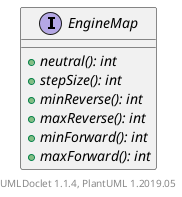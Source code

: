 @startuml

    interface EngineMap [[EngineMap.html]] {
        {abstract} +neutral(): int
        {abstract} +stepSize(): int
        {abstract} +minReverse(): int
        {abstract} +maxReverse(): int
        {abstract} +minForward(): int
        {abstract} +maxForward(): int
    }


    center footer UMLDoclet 1.1.4, PlantUML 1.2019.05
@enduml
